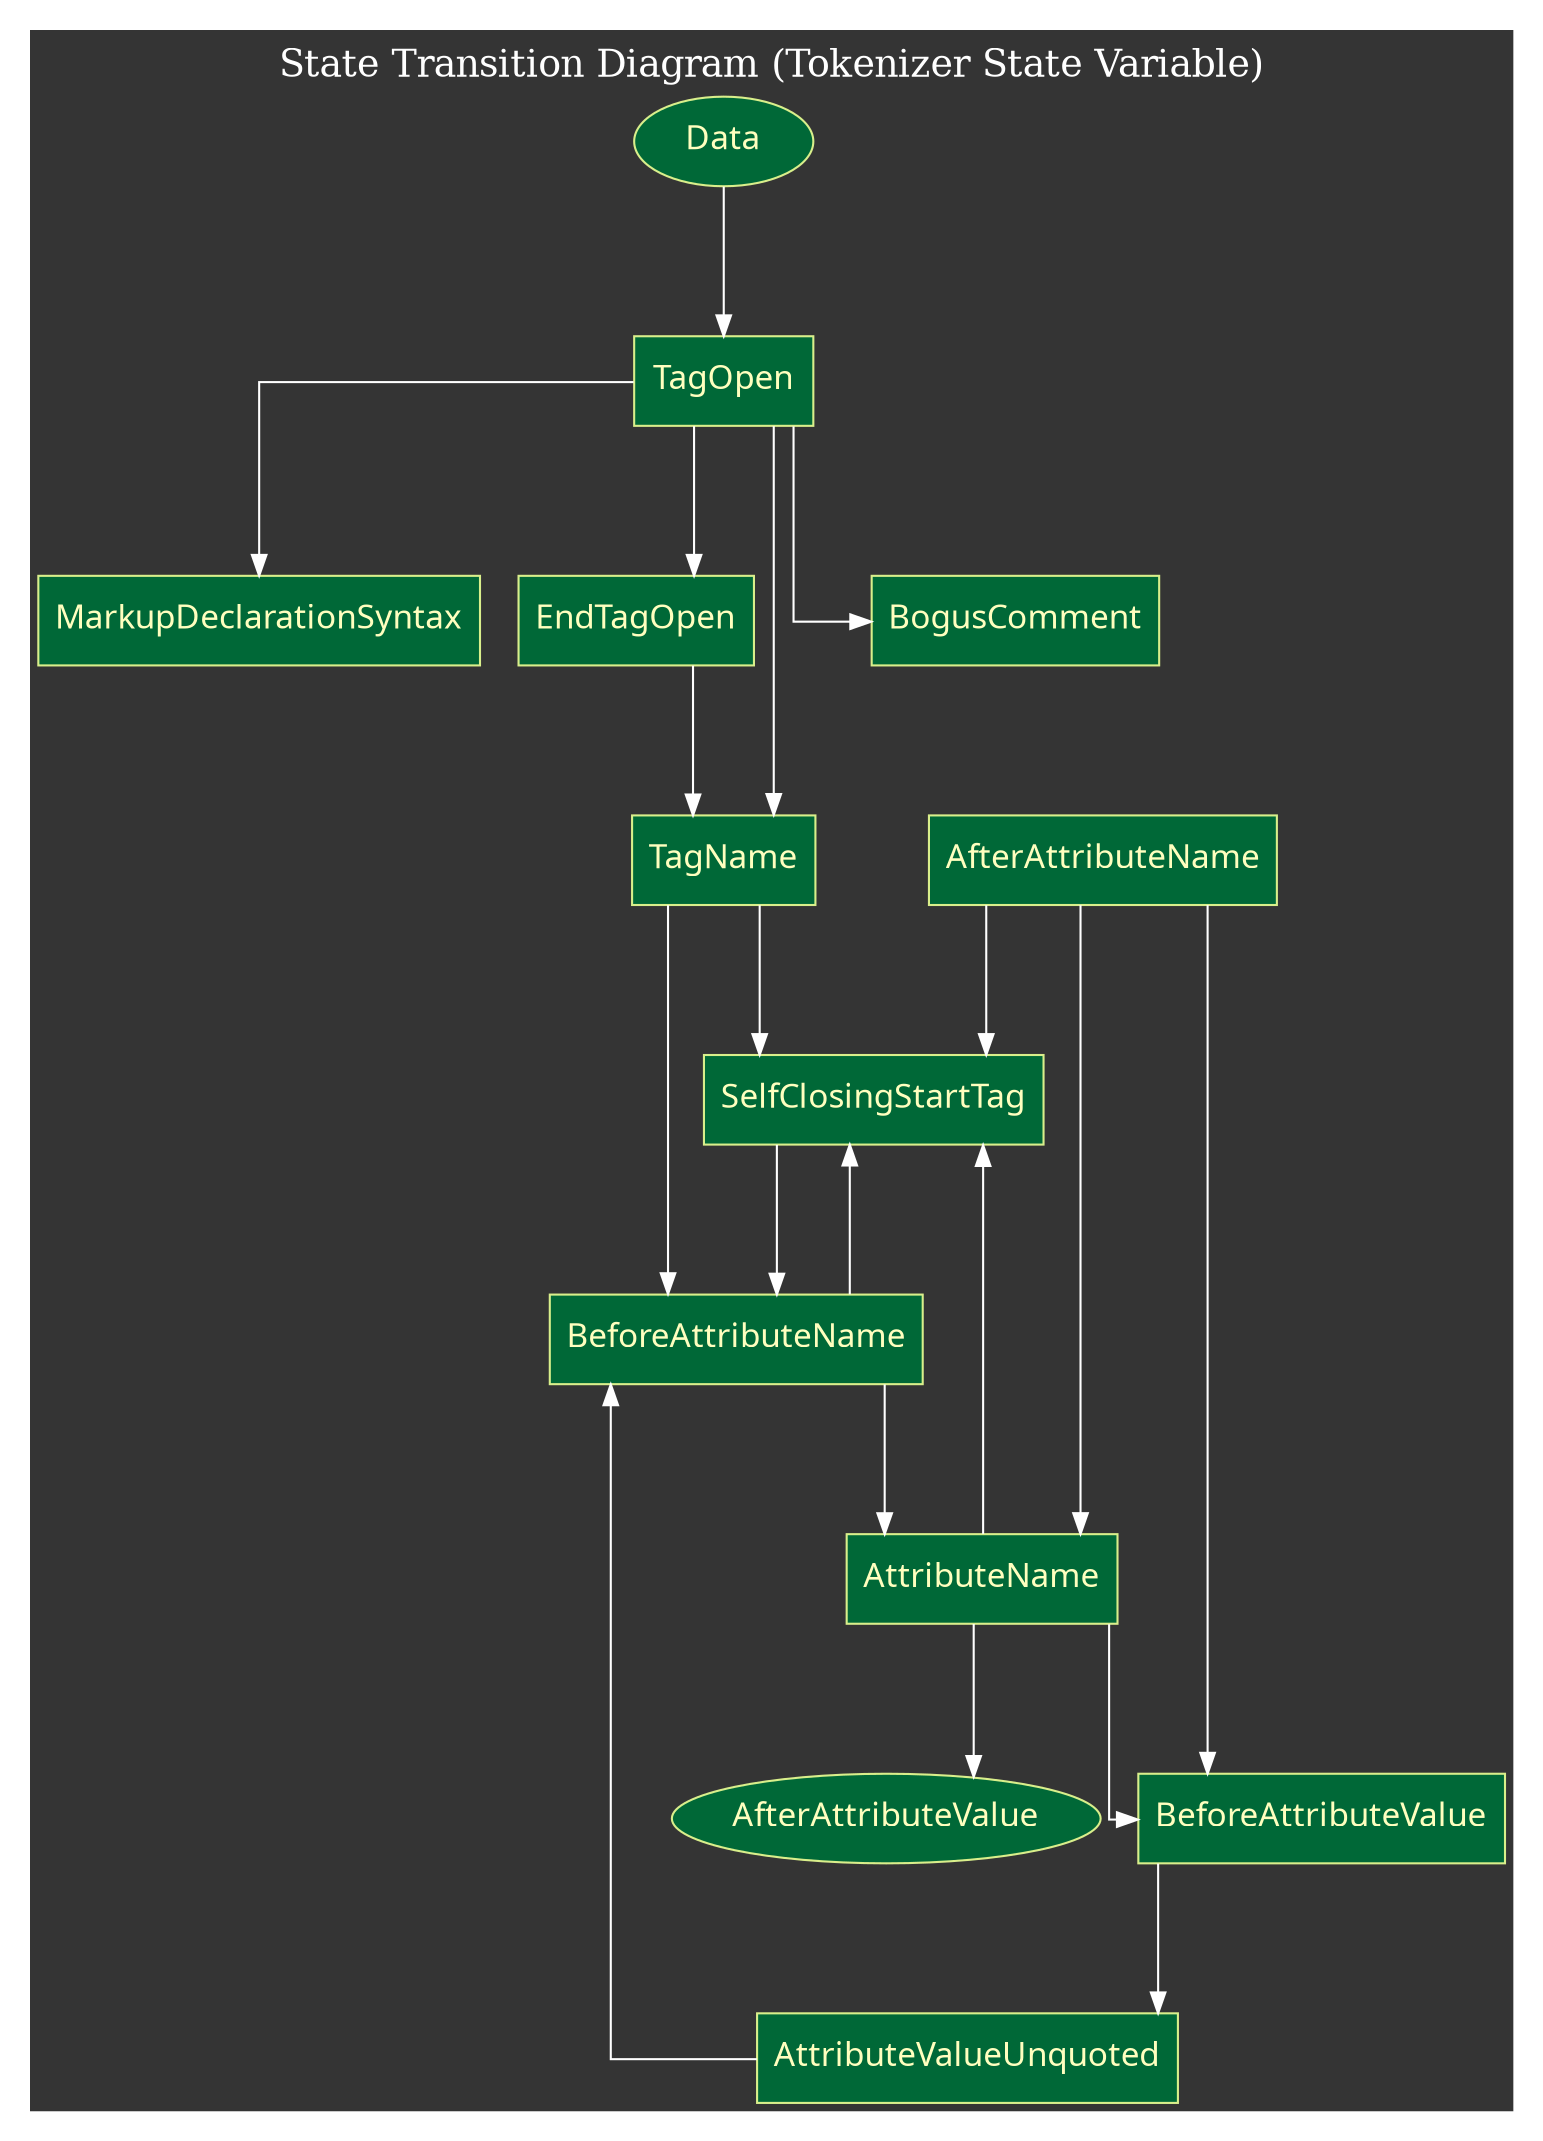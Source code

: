 digraph graph_name {
	graph [
		charset = "UTF-8";
		label = "State Transition Diagram (Tokenizer State Variable)",
		labelloc = "t",
		labeljust = "c",
		bgcolor = "#343434",
		fontcolor = white,
		fontsize = 18,
		style = "filled",
		rankdir = TB,
		margin = 0.2,
		splines = spline,
		ranksep = 1.0,
		nodesep = 0.25
		splines=ortho
	];

	node [
		colorscheme = "rdylgn11"
		style = "solid,filled",
		fontsize = 16,
		fontcolor = 6,
		fontname = "Migu 1M",
		color = 7,
		fillcolor = 11,
		//fixedsize = true,
		height = 0.6,
		width = 1.2
	];

	edge [
		style = solid,
		fontsize = 14,
		fontcolor = white,
		fontname = "Migu 1M",
		color = white,
		labelfloat = true,
		labeldistance = 2.5,
		labelangle = 70
	];

	// node define
	Data;
	//CharacterReferenceInData [shape = box];
	TagOpen [shape = box];
	MarkupDeclarationSyntax [shape = box];
	EndTagOpen [shape = box];
	TagName [shape = box];
	SelfClosingStartTag [shape = box];
	BogusComment [shape = box];
	BeforeAttributeName [shape = box];
	AttributeName [shape = box];
	AfterAttributeName [shape = box];
	BeforeAttributeValue [shape = box];
	AttributeValueUnquoted [shape = box];
	// gamma [shape = Msquare];
	// delta [shape = box];
	// epsilon [shape = trapezium];
	// zeta [shape = Msquare];
	// eta;
	// theta [shape = doublecircle];

  	// edge define
	Data -> TagOpen;
	//Data -> CharacterReferenceInData;

	TagOpen -> MarkupDeclarationSyntax;
	TagOpen -> EndTagOpen;
	TagOpen -> TagName;
	TagOpen -> BogusComment;

	EndTagOpen -> TagName;
	//EndTagOpen -> Data;
	//EndTagOpen -> BogusComment;

	TagName -> BeforeAttributeName;
	TagName -> SelfClosingStartTag;
	//TagName -> Data;

	//SelfClosingStartTag -> Data;
	SelfClosingStartTag -> BeforeAttributeName;
	
	BeforeAttributeName -> SelfClosingStartTag;
	//BeforeAttributeName -> Data;
	BeforeAttributeName -> AttributeName;
	
	AttributeName -> SelfClosingStartTag;
	AttributeName -> BeforeAttributeValue;
	AttributeName -> AfterAttributeValue;

	AfterAttributeName -> SelfClosingStartTag;
	AfterAttributeName -> BeforeAttributeValue;
	AfterAttributeName -> AttributeName;

	BeforeAttributeValue -> AttributeValueUnquoted
	
	AttributeValueUnquoted -> BeforeAttributeName;
}